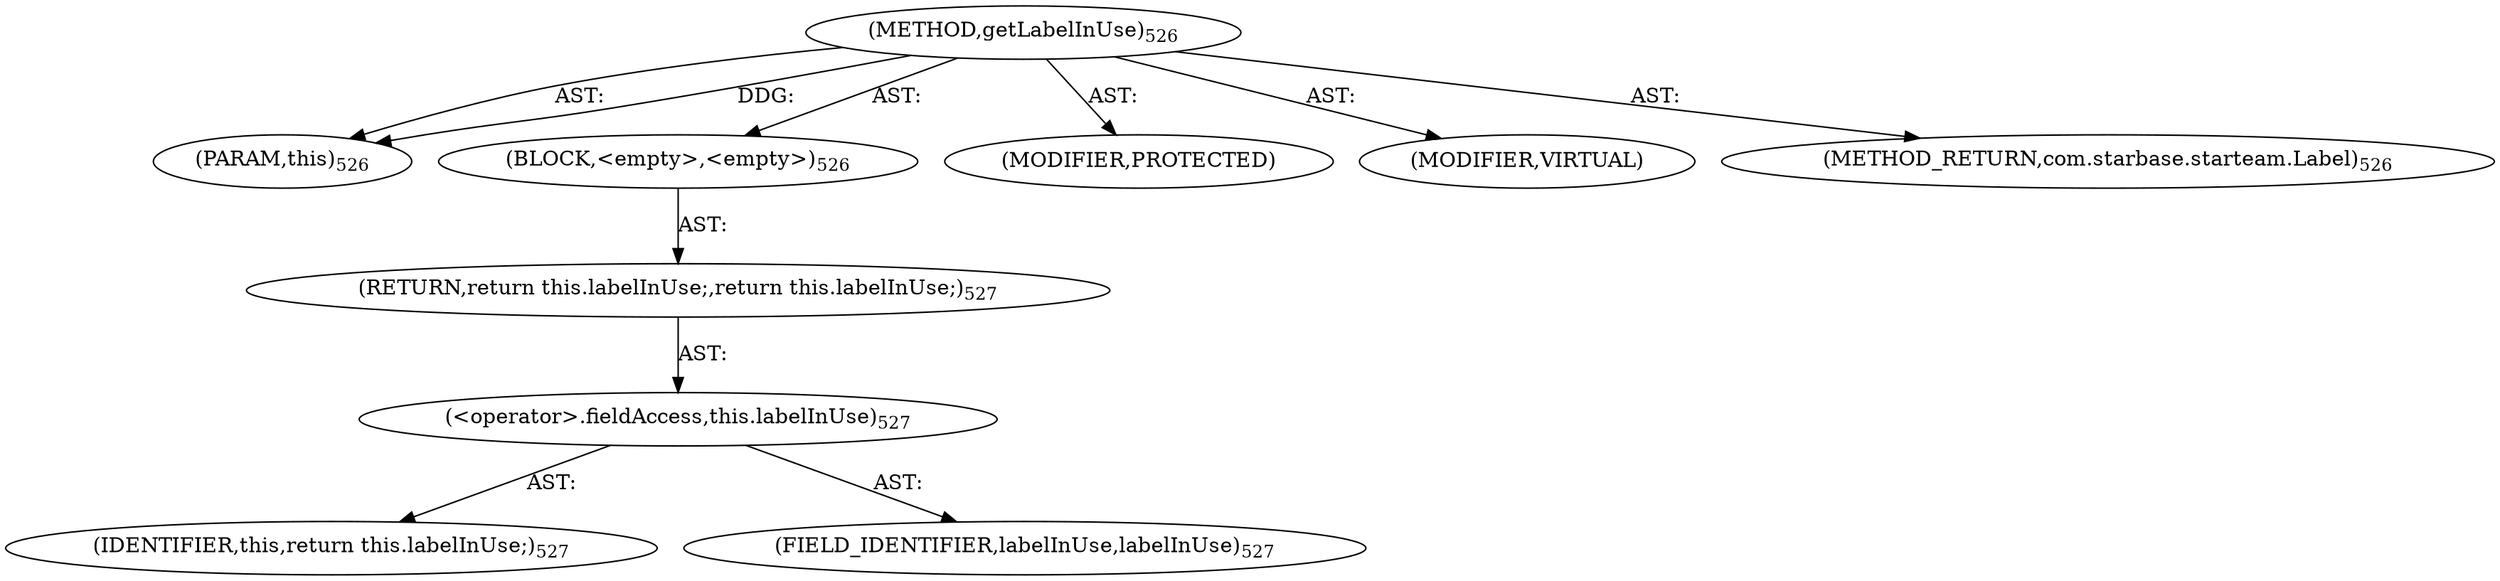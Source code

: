 digraph "getLabelInUse" {  
"111669149720" [label = <(METHOD,getLabelInUse)<SUB>526</SUB>> ]
"115964117014" [label = <(PARAM,this)<SUB>526</SUB>> ]
"25769803817" [label = <(BLOCK,&lt;empty&gt;,&lt;empty&gt;)<SUB>526</SUB>> ]
"146028888077" [label = <(RETURN,return this.labelInUse;,return this.labelInUse;)<SUB>527</SUB>> ]
"30064771176" [label = <(&lt;operator&gt;.fieldAccess,this.labelInUse)<SUB>527</SUB>> ]
"68719476773" [label = <(IDENTIFIER,this,return this.labelInUse;)<SUB>527</SUB>> ]
"55834574885" [label = <(FIELD_IDENTIFIER,labelInUse,labelInUse)<SUB>527</SUB>> ]
"133143986239" [label = <(MODIFIER,PROTECTED)> ]
"133143986240" [label = <(MODIFIER,VIRTUAL)> ]
"128849018904" [label = <(METHOD_RETURN,com.starbase.starteam.Label)<SUB>526</SUB>> ]
  "111669149720" -> "115964117014"  [ label = "AST: "] 
  "111669149720" -> "25769803817"  [ label = "AST: "] 
  "111669149720" -> "133143986239"  [ label = "AST: "] 
  "111669149720" -> "133143986240"  [ label = "AST: "] 
  "111669149720" -> "128849018904"  [ label = "AST: "] 
  "25769803817" -> "146028888077"  [ label = "AST: "] 
  "146028888077" -> "30064771176"  [ label = "AST: "] 
  "30064771176" -> "68719476773"  [ label = "AST: "] 
  "30064771176" -> "55834574885"  [ label = "AST: "] 
  "111669149720" -> "115964117014"  [ label = "DDG: "] 
}

